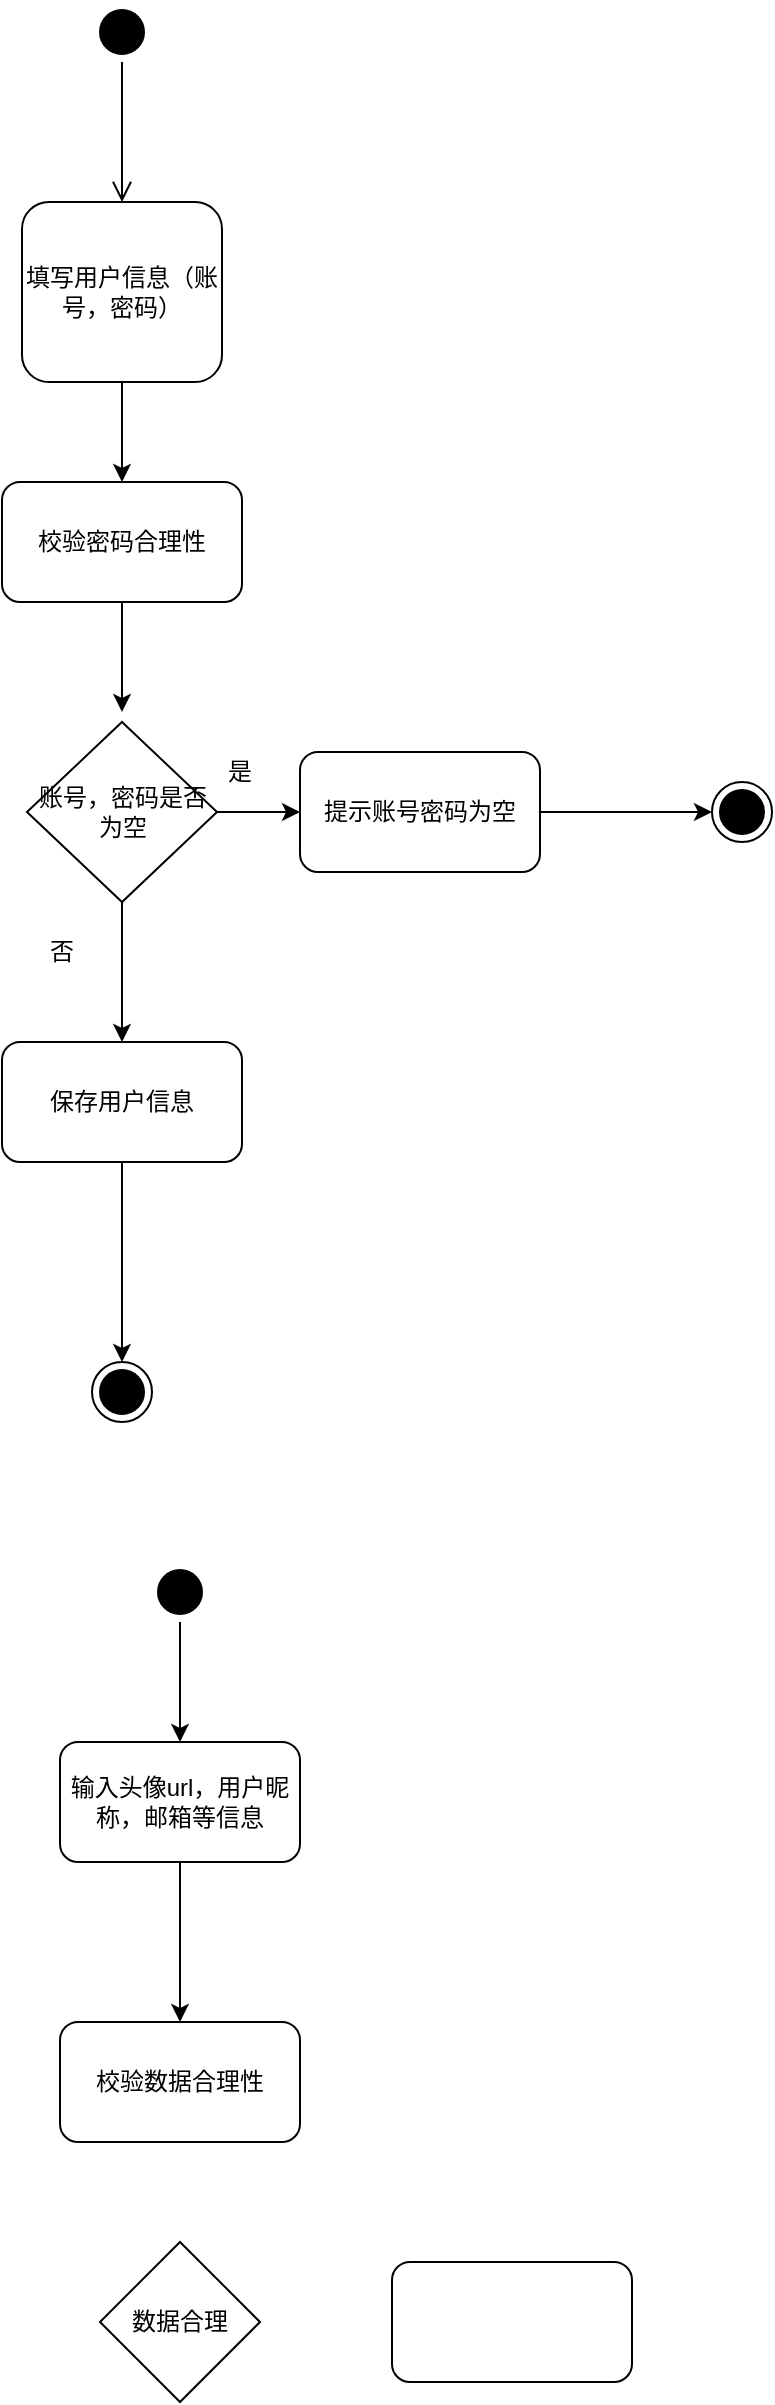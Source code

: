 <mxfile version="24.2.2" type="github">
  <diagram name="第 1 页" id="vKyOZpu00KVVWq0q7L-a">
    <mxGraphModel dx="1235" dy="624" grid="1" gridSize="10" guides="1" tooltips="1" connect="1" arrows="1" fold="1" page="1" pageScale="1" pageWidth="827" pageHeight="1169" math="0" shadow="0">
      <root>
        <mxCell id="0" />
        <mxCell id="1" parent="0" />
        <mxCell id="B_Qh2BRSdst1haslCtpr-6" style="edgeStyle=orthogonalEdgeStyle;rounded=0;orthogonalLoop=1;jettySize=auto;html=1;exitX=0.5;exitY=1;exitDx=0;exitDy=0;entryX=0.5;entryY=0;entryDx=0;entryDy=0;" edge="1" parent="1" source="B_Qh2BRSdst1haslCtpr-1" target="B_Qh2BRSdst1haslCtpr-5">
          <mxGeometry relative="1" as="geometry" />
        </mxCell>
        <mxCell id="B_Qh2BRSdst1haslCtpr-1" value="填写用户信息（账号，密码）" style="rounded=1;whiteSpace=wrap;html=1;" vertex="1" parent="1">
          <mxGeometry x="155" y="270" width="100" height="90" as="geometry" />
        </mxCell>
        <mxCell id="B_Qh2BRSdst1haslCtpr-2" value="" style="ellipse;html=1;shape=endState;fillColor=#000000;strokeColor=default;" vertex="1" parent="1">
          <mxGeometry x="190" y="850" width="30" height="30" as="geometry" />
        </mxCell>
        <mxCell id="B_Qh2BRSdst1haslCtpr-3" value="" style="ellipse;html=1;shape=startState;fillColor=#000000;strokeColor=default;" vertex="1" parent="1">
          <mxGeometry x="190" y="170" width="30" height="30" as="geometry" />
        </mxCell>
        <mxCell id="B_Qh2BRSdst1haslCtpr-4" value="" style="edgeStyle=orthogonalEdgeStyle;html=1;verticalAlign=bottom;endArrow=open;endSize=8;strokeColor=default;rounded=0;" edge="1" source="B_Qh2BRSdst1haslCtpr-3" parent="1">
          <mxGeometry relative="1" as="geometry">
            <mxPoint x="205" y="270" as="targetPoint" />
          </mxGeometry>
        </mxCell>
        <mxCell id="B_Qh2BRSdst1haslCtpr-8" style="edgeStyle=orthogonalEdgeStyle;rounded=0;orthogonalLoop=1;jettySize=auto;html=1;exitX=0.5;exitY=1;exitDx=0;exitDy=0;entryX=0.5;entryY=0;entryDx=0;entryDy=0;" edge="1" parent="1" source="B_Qh2BRSdst1haslCtpr-5">
          <mxGeometry relative="1" as="geometry">
            <mxPoint x="205" y="525.0" as="targetPoint" />
          </mxGeometry>
        </mxCell>
        <mxCell id="B_Qh2BRSdst1haslCtpr-5" value="校验密码合理性" style="rounded=1;whiteSpace=wrap;html=1;" vertex="1" parent="1">
          <mxGeometry x="145" y="410" width="120" height="60" as="geometry" />
        </mxCell>
        <mxCell id="B_Qh2BRSdst1haslCtpr-11" style="edgeStyle=orthogonalEdgeStyle;rounded=0;orthogonalLoop=1;jettySize=auto;html=1;exitX=1;exitY=0.5;exitDx=0;exitDy=0;" edge="1" parent="1" source="B_Qh2BRSdst1haslCtpr-9" target="B_Qh2BRSdst1haslCtpr-10">
          <mxGeometry relative="1" as="geometry" />
        </mxCell>
        <mxCell id="B_Qh2BRSdst1haslCtpr-12" style="edgeStyle=orthogonalEdgeStyle;rounded=0;orthogonalLoop=1;jettySize=auto;html=1;exitX=0.5;exitY=1;exitDx=0;exitDy=0;" edge="1" parent="1" source="B_Qh2BRSdst1haslCtpr-9">
          <mxGeometry relative="1" as="geometry">
            <mxPoint x="205" y="690" as="targetPoint" />
          </mxGeometry>
        </mxCell>
        <mxCell id="B_Qh2BRSdst1haslCtpr-9" value="账号，密码是否为空" style="rhombus;whiteSpace=wrap;html=1;" vertex="1" parent="1">
          <mxGeometry x="157.5" y="530" width="95" height="90" as="geometry" />
        </mxCell>
        <mxCell id="B_Qh2BRSdst1haslCtpr-16" style="edgeStyle=orthogonalEdgeStyle;rounded=0;orthogonalLoop=1;jettySize=auto;html=1;exitX=1;exitY=0.5;exitDx=0;exitDy=0;entryX=0;entryY=0.5;entryDx=0;entryDy=0;" edge="1" parent="1" source="B_Qh2BRSdst1haslCtpr-10" target="B_Qh2BRSdst1haslCtpr-15">
          <mxGeometry relative="1" as="geometry" />
        </mxCell>
        <mxCell id="B_Qh2BRSdst1haslCtpr-10" value="提示账号密码为空" style="rounded=1;whiteSpace=wrap;html=1;" vertex="1" parent="1">
          <mxGeometry x="294" y="545" width="120" height="60" as="geometry" />
        </mxCell>
        <mxCell id="B_Qh2BRSdst1haslCtpr-14" style="edgeStyle=orthogonalEdgeStyle;rounded=0;orthogonalLoop=1;jettySize=auto;html=1;exitX=0.5;exitY=1;exitDx=0;exitDy=0;entryX=0.5;entryY=0;entryDx=0;entryDy=0;" edge="1" parent="1" source="B_Qh2BRSdst1haslCtpr-13" target="B_Qh2BRSdst1haslCtpr-2">
          <mxGeometry relative="1" as="geometry" />
        </mxCell>
        <mxCell id="B_Qh2BRSdst1haslCtpr-13" value="保存用户信息" style="rounded=1;whiteSpace=wrap;html=1;" vertex="1" parent="1">
          <mxGeometry x="145" y="690" width="120" height="60" as="geometry" />
        </mxCell>
        <mxCell id="B_Qh2BRSdst1haslCtpr-15" value="" style="ellipse;html=1;shape=endState;fillColor=#000000;strokeColor=default;" vertex="1" parent="1">
          <mxGeometry x="500" y="560" width="30" height="30" as="geometry" />
        </mxCell>
        <mxCell id="B_Qh2BRSdst1haslCtpr-21" style="edgeStyle=orthogonalEdgeStyle;rounded=0;orthogonalLoop=1;jettySize=auto;html=1;exitX=0.5;exitY=1;exitDx=0;exitDy=0;" edge="1" parent="1" source="B_Qh2BRSdst1haslCtpr-17" target="B_Qh2BRSdst1haslCtpr-20">
          <mxGeometry relative="1" as="geometry" />
        </mxCell>
        <mxCell id="B_Qh2BRSdst1haslCtpr-17" value="输入头像url，用户昵称，邮箱等信息" style="rounded=1;whiteSpace=wrap;html=1;" vertex="1" parent="1">
          <mxGeometry x="174" y="1040" width="120" height="60" as="geometry" />
        </mxCell>
        <mxCell id="B_Qh2BRSdst1haslCtpr-19" style="edgeStyle=orthogonalEdgeStyle;rounded=0;orthogonalLoop=1;jettySize=auto;html=1;exitX=0.5;exitY=1;exitDx=0;exitDy=0;entryX=0.5;entryY=0;entryDx=0;entryDy=0;" edge="1" parent="1" source="B_Qh2BRSdst1haslCtpr-18" target="B_Qh2BRSdst1haslCtpr-17">
          <mxGeometry relative="1" as="geometry" />
        </mxCell>
        <mxCell id="B_Qh2BRSdst1haslCtpr-18" value="" style="ellipse;html=1;shape=startState;fillColor=#000000;strokeColor=default;" vertex="1" parent="1">
          <mxGeometry x="219" y="950" width="30" height="30" as="geometry" />
        </mxCell>
        <mxCell id="B_Qh2BRSdst1haslCtpr-20" value="校验数据合理性" style="rounded=1;whiteSpace=wrap;html=1;" vertex="1" parent="1">
          <mxGeometry x="174" y="1180" width="120" height="60" as="geometry" />
        </mxCell>
        <mxCell id="B_Qh2BRSdst1haslCtpr-22" value="数据合理" style="rhombus;whiteSpace=wrap;html=1;" vertex="1" parent="1">
          <mxGeometry x="194" y="1290" width="80" height="80" as="geometry" />
        </mxCell>
        <mxCell id="B_Qh2BRSdst1haslCtpr-23" value="" style="rounded=1;whiteSpace=wrap;html=1;" vertex="1" parent="1">
          <mxGeometry x="340" y="1300" width="120" height="60" as="geometry" />
        </mxCell>
        <mxCell id="B_Qh2BRSdst1haslCtpr-24" value="是" style="text;html=1;align=center;verticalAlign=middle;whiteSpace=wrap;rounded=0;" vertex="1" parent="1">
          <mxGeometry x="234" y="540" width="60" height="30" as="geometry" />
        </mxCell>
        <mxCell id="B_Qh2BRSdst1haslCtpr-25" value="否" style="text;html=1;align=center;verticalAlign=middle;whiteSpace=wrap;rounded=0;" vertex="1" parent="1">
          <mxGeometry x="145" y="630" width="60" height="30" as="geometry" />
        </mxCell>
      </root>
    </mxGraphModel>
  </diagram>
</mxfile>
